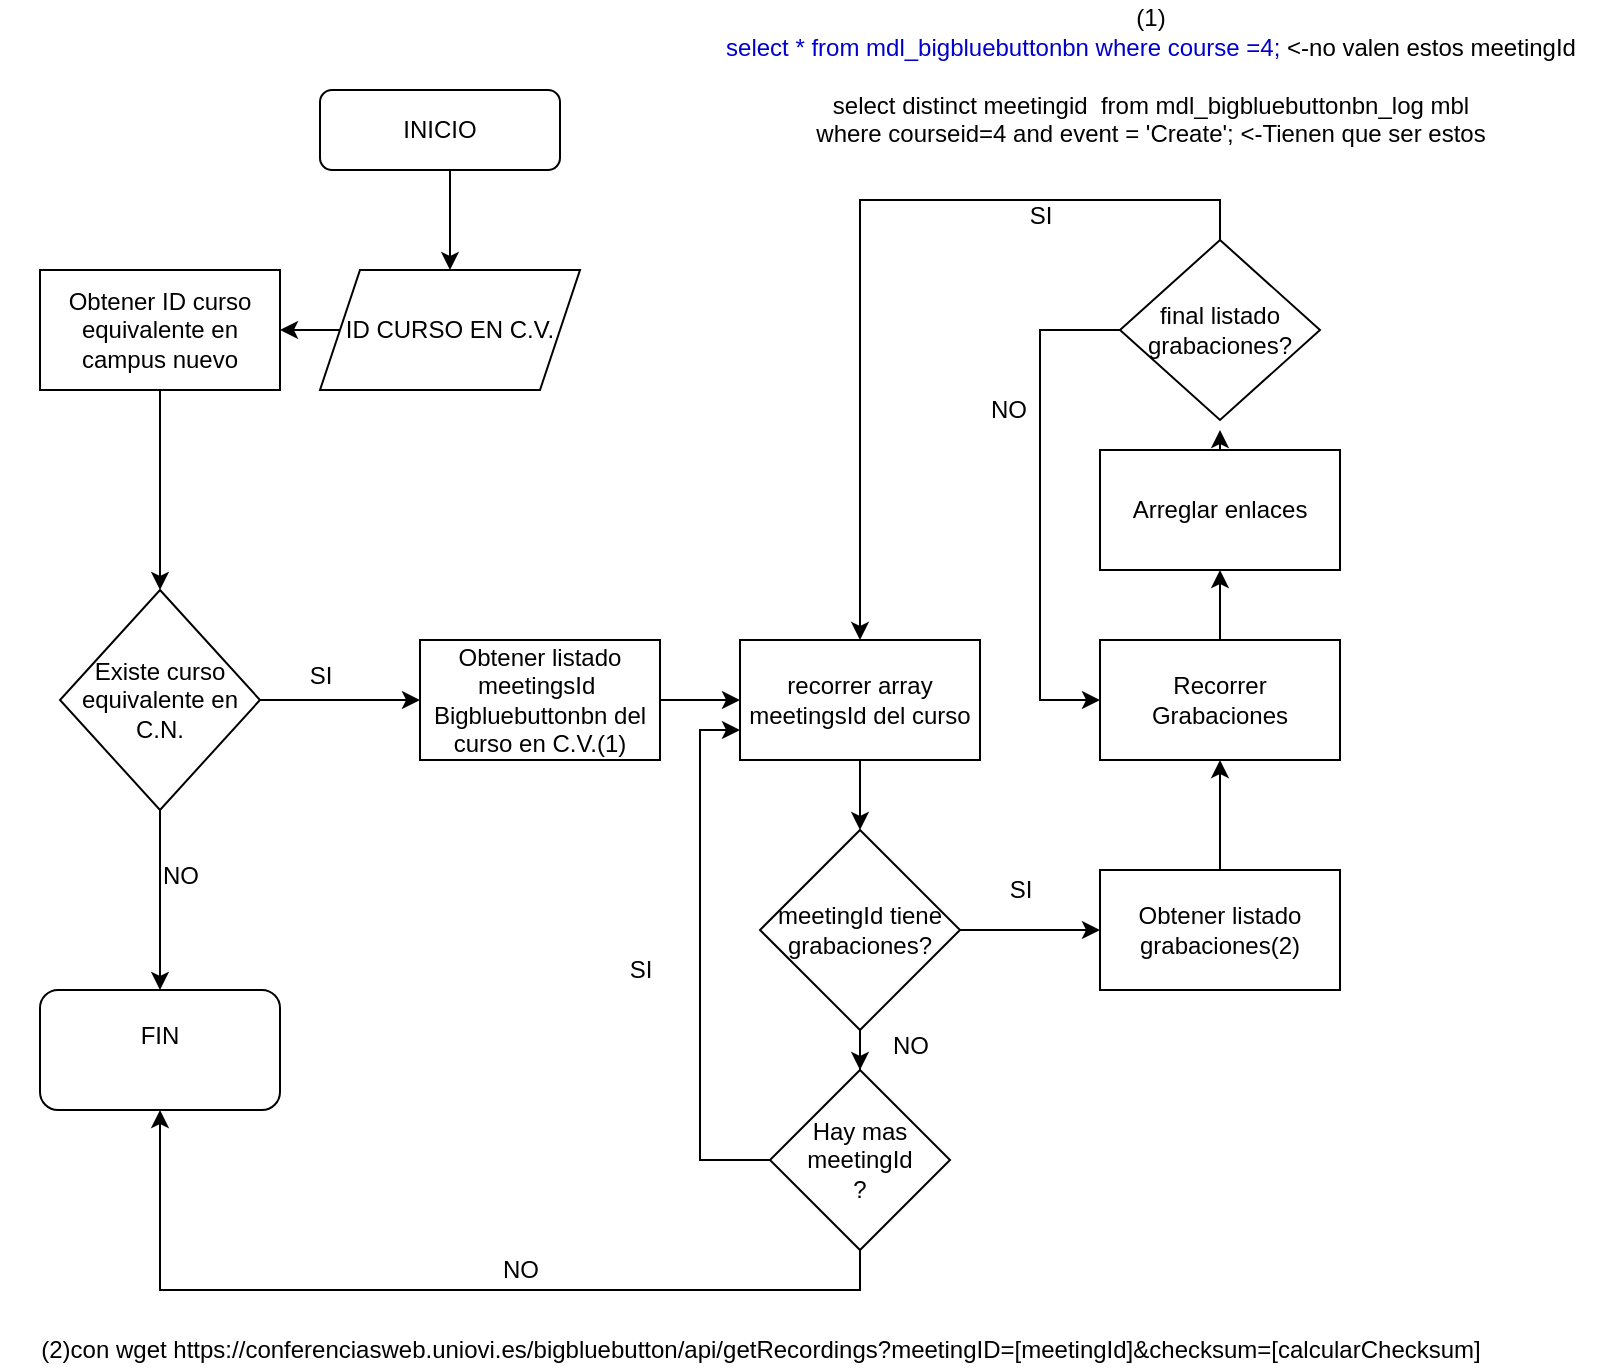<mxfile version="14.9.3" type="device"><diagram id="C5RBs43oDa-KdzZeNtuy" name="Page-1"><mxGraphModel dx="2009" dy="1891" grid="0" gridSize="10" guides="1" tooltips="1" connect="1" arrows="1" fold="1" page="1" pageScale="1" pageWidth="827" pageHeight="1169" math="0" shadow="0"><root><mxCell id="WIyWlLk6GJQsqaUBKTNV-0"/><mxCell id="WIyWlLk6GJQsqaUBKTNV-1" parent="WIyWlLk6GJQsqaUBKTNV-0"/><mxCell id="8hAaVsBkNCHEwVA4elbt-6" style="edgeStyle=orthogonalEdgeStyle;rounded=0;orthogonalLoop=1;jettySize=auto;html=1;exitX=0.5;exitY=1;exitDx=0;exitDy=0;entryX=0.5;entryY=0;entryDx=0;entryDy=0;" edge="1" parent="WIyWlLk6GJQsqaUBKTNV-1" source="WIyWlLk6GJQsqaUBKTNV-3" target="8hAaVsBkNCHEwVA4elbt-0"><mxGeometry relative="1" as="geometry"><Array as="points"><mxPoint x="215" y="80"/></Array></mxGeometry></mxCell><mxCell id="WIyWlLk6GJQsqaUBKTNV-3" value="INICIO" style="rounded=1;whiteSpace=wrap;html=1;fontSize=12;glass=0;strokeWidth=1;shadow=0;" parent="WIyWlLk6GJQsqaUBKTNV-1" vertex="1"><mxGeometry x="150" y="40" width="120" height="40" as="geometry"/></mxCell><mxCell id="8hAaVsBkNCHEwVA4elbt-9" style="edgeStyle=orthogonalEdgeStyle;rounded=0;orthogonalLoop=1;jettySize=auto;html=1;exitX=0;exitY=0.5;exitDx=0;exitDy=0;entryX=1;entryY=0.5;entryDx=0;entryDy=0;" edge="1" parent="WIyWlLk6GJQsqaUBKTNV-1" source="8hAaVsBkNCHEwVA4elbt-0" target="8hAaVsBkNCHEwVA4elbt-8"><mxGeometry relative="1" as="geometry"/></mxCell><mxCell id="8hAaVsBkNCHEwVA4elbt-0" value="ID CURSO EN C.V." style="shape=parallelogram;perimeter=parallelogramPerimeter;whiteSpace=wrap;html=1;fixedSize=1;" vertex="1" parent="WIyWlLk6GJQsqaUBKTNV-1"><mxGeometry x="150" y="130" width="130" height="60" as="geometry"/></mxCell><mxCell id="8hAaVsBkNCHEwVA4elbt-22" style="edgeStyle=orthogonalEdgeStyle;rounded=0;orthogonalLoop=1;jettySize=auto;html=1;exitX=1;exitY=0.5;exitDx=0;exitDy=0;entryX=0;entryY=0.5;entryDx=0;entryDy=0;" edge="1" parent="WIyWlLk6GJQsqaUBKTNV-1" source="8hAaVsBkNCHEwVA4elbt-4" target="8hAaVsBkNCHEwVA4elbt-21"><mxGeometry relative="1" as="geometry"/></mxCell><mxCell id="8hAaVsBkNCHEwVA4elbt-4" value="Obtener listado meetingsId&amp;nbsp; Bigbluebuttonbn del curso en C.V.(1)" style="rounded=0;whiteSpace=wrap;html=1;" vertex="1" parent="WIyWlLk6GJQsqaUBKTNV-1"><mxGeometry x="200" y="315" width="120" height="60" as="geometry"/></mxCell><mxCell id="8hAaVsBkNCHEwVA4elbt-11" style="edgeStyle=orthogonalEdgeStyle;rounded=0;orthogonalLoop=1;jettySize=auto;html=1;exitX=0.5;exitY=1;exitDx=0;exitDy=0;entryX=0.5;entryY=0;entryDx=0;entryDy=0;" edge="1" parent="WIyWlLk6GJQsqaUBKTNV-1" source="8hAaVsBkNCHEwVA4elbt-8" target="8hAaVsBkNCHEwVA4elbt-10"><mxGeometry relative="1" as="geometry"/></mxCell><mxCell id="8hAaVsBkNCHEwVA4elbt-8" value="Obtener ID curso equivalente en campus nuevo" style="rounded=0;whiteSpace=wrap;html=1;" vertex="1" parent="WIyWlLk6GJQsqaUBKTNV-1"><mxGeometry x="10" y="130" width="120" height="60" as="geometry"/></mxCell><mxCell id="8hAaVsBkNCHEwVA4elbt-12" style="edgeStyle=orthogonalEdgeStyle;rounded=0;orthogonalLoop=1;jettySize=auto;html=1;exitX=1;exitY=0.5;exitDx=0;exitDy=0;entryX=0;entryY=0.5;entryDx=0;entryDy=0;" edge="1" parent="WIyWlLk6GJQsqaUBKTNV-1" source="8hAaVsBkNCHEwVA4elbt-10" target="8hAaVsBkNCHEwVA4elbt-4"><mxGeometry relative="1" as="geometry"/></mxCell><mxCell id="8hAaVsBkNCHEwVA4elbt-10" value="Existe curso equivalente en C.N." style="rhombus;whiteSpace=wrap;html=1;" vertex="1" parent="WIyWlLk6GJQsqaUBKTNV-1"><mxGeometry x="20" y="290" width="100" height="110" as="geometry"/></mxCell><mxCell id="8hAaVsBkNCHEwVA4elbt-14" value="&lt;div&gt;FIN&lt;/div&gt;&lt;div&gt;&lt;br&gt;&lt;/div&gt;" style="rounded=1;whiteSpace=wrap;html=1;" vertex="1" parent="WIyWlLk6GJQsqaUBKTNV-1"><mxGeometry x="10" y="490" width="120" height="60" as="geometry"/></mxCell><mxCell id="8hAaVsBkNCHEwVA4elbt-15" style="edgeStyle=orthogonalEdgeStyle;rounded=0;orthogonalLoop=1;jettySize=auto;html=1;exitX=0.5;exitY=1;exitDx=0;exitDy=0;entryX=0.5;entryY=0;entryDx=0;entryDy=0;" edge="1" parent="WIyWlLk6GJQsqaUBKTNV-1" source="8hAaVsBkNCHEwVA4elbt-10" target="8hAaVsBkNCHEwVA4elbt-14"><mxGeometry relative="1" as="geometry"/></mxCell><mxCell id="8hAaVsBkNCHEwVA4elbt-17" value="&lt;div&gt;NO&lt;/div&gt;&lt;div&gt;&lt;br&gt;&lt;/div&gt;" style="text;html=1;align=center;verticalAlign=middle;resizable=0;points=[];autosize=1;strokeColor=none;" vertex="1" parent="WIyWlLk6GJQsqaUBKTNV-1"><mxGeometry x="65" y="425" width="30" height="30" as="geometry"/></mxCell><mxCell id="8hAaVsBkNCHEwVA4elbt-18" value="&lt;div&gt;SI&lt;/div&gt;&lt;div&gt;&lt;br&gt;&lt;/div&gt;" style="text;html=1;align=center;verticalAlign=middle;resizable=0;points=[];autosize=1;strokeColor=none;" vertex="1" parent="WIyWlLk6GJQsqaUBKTNV-1"><mxGeometry x="135" y="325" width="30" height="30" as="geometry"/></mxCell><mxCell id="8hAaVsBkNCHEwVA4elbt-19" value="(1)&lt;div&gt;&lt;font color=&quot;#0000CC&quot;&gt;select * from mdl_bigbluebuttonbn where course =4;&lt;/font&gt; &amp;lt;-no valen estos meetingId&lt;/div&gt;&lt;div&gt;&lt;br&gt;&lt;/div&gt;&lt;div&gt;select distinct meetingid&amp;nbsp; from mdl_bigbluebuttonbn_log mbl&lt;/div&gt;&lt;div&gt; where courseid=4 and event = 'Create'; &amp;lt;-Tienen que ser estos&lt;/div&gt;&lt;div&gt;&lt;br&gt;&lt;/div&gt;" style="text;html=1;align=center;verticalAlign=middle;resizable=0;points=[];autosize=1;strokeColor=none;" vertex="1" parent="WIyWlLk6GJQsqaUBKTNV-1"><mxGeometry x="340" y="-5" width="450" height="90" as="geometry"/></mxCell><mxCell id="8hAaVsBkNCHEwVA4elbt-25" style="edgeStyle=orthogonalEdgeStyle;rounded=0;orthogonalLoop=1;jettySize=auto;html=1;exitX=0.5;exitY=1;exitDx=0;exitDy=0;entryX=0.5;entryY=0;entryDx=0;entryDy=0;" edge="1" parent="WIyWlLk6GJQsqaUBKTNV-1" source="8hAaVsBkNCHEwVA4elbt-21" target="8hAaVsBkNCHEwVA4elbt-23"><mxGeometry relative="1" as="geometry"/></mxCell><mxCell id="8hAaVsBkNCHEwVA4elbt-21" value="recorrer array meetingsId del curso" style="rounded=0;whiteSpace=wrap;html=1;" vertex="1" parent="WIyWlLk6GJQsqaUBKTNV-1"><mxGeometry x="360" y="315" width="120" height="60" as="geometry"/></mxCell><mxCell id="8hAaVsBkNCHEwVA4elbt-28" style="edgeStyle=orthogonalEdgeStyle;rounded=0;orthogonalLoop=1;jettySize=auto;html=1;exitX=1;exitY=0.5;exitDx=0;exitDy=0;entryX=0;entryY=0.5;entryDx=0;entryDy=0;" edge="1" parent="WIyWlLk6GJQsqaUBKTNV-1" source="8hAaVsBkNCHEwVA4elbt-23" target="8hAaVsBkNCHEwVA4elbt-27"><mxGeometry relative="1" as="geometry"/></mxCell><mxCell id="8hAaVsBkNCHEwVA4elbt-45" style="edgeStyle=orthogonalEdgeStyle;rounded=0;orthogonalLoop=1;jettySize=auto;html=1;exitX=0.5;exitY=1;exitDx=0;exitDy=0;" edge="1" parent="WIyWlLk6GJQsqaUBKTNV-1" source="8hAaVsBkNCHEwVA4elbt-23" target="8hAaVsBkNCHEwVA4elbt-42"><mxGeometry relative="1" as="geometry"/></mxCell><mxCell id="8hAaVsBkNCHEwVA4elbt-23" value="meetingId tiene grabaciones?" style="rhombus;whiteSpace=wrap;html=1;" vertex="1" parent="WIyWlLk6GJQsqaUBKTNV-1"><mxGeometry x="370" y="410" width="100" height="100" as="geometry"/></mxCell><mxCell id="8hAaVsBkNCHEwVA4elbt-33" style="edgeStyle=orthogonalEdgeStyle;rounded=0;orthogonalLoop=1;jettySize=auto;html=1;exitX=0.5;exitY=0;exitDx=0;exitDy=0;entryX=0.5;entryY=1;entryDx=0;entryDy=0;" edge="1" parent="WIyWlLk6GJQsqaUBKTNV-1" source="8hAaVsBkNCHEwVA4elbt-27" target="8hAaVsBkNCHEwVA4elbt-30"><mxGeometry relative="1" as="geometry"/></mxCell><mxCell id="8hAaVsBkNCHEwVA4elbt-27" value="Obtener listado grabaciones(2)" style="rounded=0;whiteSpace=wrap;html=1;" vertex="1" parent="WIyWlLk6GJQsqaUBKTNV-1"><mxGeometry x="540" y="430" width="120" height="60" as="geometry"/></mxCell><mxCell id="8hAaVsBkNCHEwVA4elbt-34" style="edgeStyle=orthogonalEdgeStyle;rounded=0;orthogonalLoop=1;jettySize=auto;html=1;exitX=0.5;exitY=0;exitDx=0;exitDy=0;entryX=0.5;entryY=1;entryDx=0;entryDy=0;" edge="1" parent="WIyWlLk6GJQsqaUBKTNV-1" source="8hAaVsBkNCHEwVA4elbt-30" target="8hAaVsBkNCHEwVA4elbt-31"><mxGeometry relative="1" as="geometry"/></mxCell><mxCell id="8hAaVsBkNCHEwVA4elbt-30" value="Recorrer Grabaciones" style="rounded=0;whiteSpace=wrap;html=1;" vertex="1" parent="WIyWlLk6GJQsqaUBKTNV-1"><mxGeometry x="540" y="315" width="120" height="60" as="geometry"/></mxCell><mxCell id="8hAaVsBkNCHEwVA4elbt-35" style="edgeStyle=orthogonalEdgeStyle;rounded=0;orthogonalLoop=1;jettySize=auto;html=1;exitX=0.5;exitY=0;exitDx=0;exitDy=0;" edge="1" parent="WIyWlLk6GJQsqaUBKTNV-1" source="8hAaVsBkNCHEwVA4elbt-31"><mxGeometry relative="1" as="geometry"><mxPoint x="600" y="210" as="targetPoint"/></mxGeometry></mxCell><mxCell id="8hAaVsBkNCHEwVA4elbt-31" value="Arreglar enlaces" style="rounded=0;whiteSpace=wrap;html=1;" vertex="1" parent="WIyWlLk6GJQsqaUBKTNV-1"><mxGeometry x="540" y="220" width="120" height="60" as="geometry"/></mxCell><mxCell id="8hAaVsBkNCHEwVA4elbt-39" style="edgeStyle=orthogonalEdgeStyle;rounded=0;orthogonalLoop=1;jettySize=auto;html=1;exitX=0;exitY=0.5;exitDx=0;exitDy=0;entryX=0;entryY=0.5;entryDx=0;entryDy=0;" edge="1" parent="WIyWlLk6GJQsqaUBKTNV-1" source="8hAaVsBkNCHEwVA4elbt-32" target="8hAaVsBkNCHEwVA4elbt-30"><mxGeometry relative="1" as="geometry"><Array as="points"><mxPoint x="510" y="160"/><mxPoint x="510" y="345"/></Array></mxGeometry></mxCell><mxCell id="8hAaVsBkNCHEwVA4elbt-52" style="edgeStyle=orthogonalEdgeStyle;rounded=0;orthogonalLoop=1;jettySize=auto;html=1;exitX=0.5;exitY=0;exitDx=0;exitDy=0;entryX=0.5;entryY=0;entryDx=0;entryDy=0;" edge="1" parent="WIyWlLk6GJQsqaUBKTNV-1" source="8hAaVsBkNCHEwVA4elbt-32" target="8hAaVsBkNCHEwVA4elbt-21"><mxGeometry relative="1" as="geometry"/></mxCell><mxCell id="8hAaVsBkNCHEwVA4elbt-32" value="final listado grabaciones?" style="rhombus;whiteSpace=wrap;html=1;" vertex="1" parent="WIyWlLk6GJQsqaUBKTNV-1"><mxGeometry x="550" y="115" width="100" height="90" as="geometry"/></mxCell><mxCell id="8hAaVsBkNCHEwVA4elbt-38" value="NO" style="text;html=1;align=center;verticalAlign=middle;resizable=0;points=[];autosize=1;strokeColor=none;" vertex="1" parent="WIyWlLk6GJQsqaUBKTNV-1"><mxGeometry x="479" y="190" width="30" height="20" as="geometry"/></mxCell><mxCell id="8hAaVsBkNCHEwVA4elbt-40" value="SI" style="text;html=1;align=center;verticalAlign=middle;resizable=0;points=[];autosize=1;strokeColor=none;" vertex="1" parent="WIyWlLk6GJQsqaUBKTNV-1"><mxGeometry x="485" y="430" width="30" height="20" as="geometry"/></mxCell><mxCell id="8hAaVsBkNCHEwVA4elbt-43" style="edgeStyle=orthogonalEdgeStyle;rounded=0;orthogonalLoop=1;jettySize=auto;html=1;exitX=0;exitY=0.5;exitDx=0;exitDy=0;entryX=0;entryY=0.75;entryDx=0;entryDy=0;" edge="1" parent="WIyWlLk6GJQsqaUBKTNV-1" source="8hAaVsBkNCHEwVA4elbt-42" target="8hAaVsBkNCHEwVA4elbt-21"><mxGeometry relative="1" as="geometry"/></mxCell><mxCell id="8hAaVsBkNCHEwVA4elbt-50" style="edgeStyle=orthogonalEdgeStyle;rounded=0;orthogonalLoop=1;jettySize=auto;html=1;exitX=0.5;exitY=1;exitDx=0;exitDy=0;entryX=0.5;entryY=1;entryDx=0;entryDy=0;" edge="1" parent="WIyWlLk6GJQsqaUBKTNV-1" source="8hAaVsBkNCHEwVA4elbt-42" target="8hAaVsBkNCHEwVA4elbt-14"><mxGeometry relative="1" as="geometry"/></mxCell><mxCell id="8hAaVsBkNCHEwVA4elbt-42" value="&lt;div&gt;Hay mas meetingId&lt;/div&gt;&lt;div&gt;?&lt;br&gt;&lt;/div&gt;" style="rhombus;whiteSpace=wrap;html=1;" vertex="1" parent="WIyWlLk6GJQsqaUBKTNV-1"><mxGeometry x="375" y="530" width="90" height="90" as="geometry"/></mxCell><mxCell id="8hAaVsBkNCHEwVA4elbt-44" value="SI" style="text;html=1;align=center;verticalAlign=middle;resizable=0;points=[];autosize=1;strokeColor=none;" vertex="1" parent="WIyWlLk6GJQsqaUBKTNV-1"><mxGeometry x="295" y="470" width="30" height="20" as="geometry"/></mxCell><mxCell id="8hAaVsBkNCHEwVA4elbt-46" value="&lt;div&gt;NO&lt;/div&gt;&lt;div&gt;&lt;br&gt;&lt;/div&gt;" style="text;html=1;align=center;verticalAlign=middle;resizable=0;points=[];autosize=1;strokeColor=none;" vertex="1" parent="WIyWlLk6GJQsqaUBKTNV-1"><mxGeometry x="430" y="510" width="30" height="30" as="geometry"/></mxCell><mxCell id="8hAaVsBkNCHEwVA4elbt-51" value="&lt;div&gt;NO&lt;/div&gt;" style="text;html=1;align=center;verticalAlign=middle;resizable=0;points=[];autosize=1;strokeColor=none;" vertex="1" parent="WIyWlLk6GJQsqaUBKTNV-1"><mxGeometry x="235" y="620" width="30" height="20" as="geometry"/></mxCell><mxCell id="8hAaVsBkNCHEwVA4elbt-54" value="&lt;div&gt;SI&lt;/div&gt;&lt;div&gt;&lt;br&gt;&lt;/div&gt;" style="text;html=1;align=center;verticalAlign=middle;resizable=0;points=[];autosize=1;strokeColor=none;" vertex="1" parent="WIyWlLk6GJQsqaUBKTNV-1"><mxGeometry x="495" y="95" width="30" height="30" as="geometry"/></mxCell><mxCell id="8hAaVsBkNCHEwVA4elbt-55" value="(2)con wget https://conferenciasweb.uniovi.es/bigbluebutton/api/getRecordings?meetingID=[meetingId]&amp;amp;checksum=[calcularChecksum]" style="text;html=1;align=center;verticalAlign=middle;resizable=0;points=[];autosize=1;strokeColor=none;" vertex="1" parent="WIyWlLk6GJQsqaUBKTNV-1"><mxGeometry x="-10" y="660" width="760" height="20" as="geometry"/></mxCell></root></mxGraphModel></diagram></mxfile>